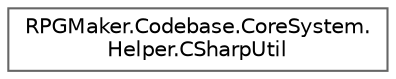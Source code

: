 digraph "クラス階層図"
{
 // LATEX_PDF_SIZE
  bgcolor="transparent";
  edge [fontname=Helvetica,fontsize=10,labelfontname=Helvetica,labelfontsize=10];
  node [fontname=Helvetica,fontsize=10,shape=box,height=0.2,width=0.4];
  rankdir="LR";
  Node0 [id="Node000000",label="RPGMaker.Codebase.CoreSystem.\lHelper.CSharpUtil",height=0.2,width=0.4,color="grey40", fillcolor="white", style="filled",URL="$d7/d15/class_r_p_g_maker_1_1_codebase_1_1_core_system_1_1_helper_1_1_c_sharp_util.html",tooltip="😁 C::ユーティリティークラス。"];
}
